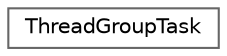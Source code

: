 digraph "Graphical Class Hierarchy"
{
 // LATEX_PDF_SIZE
  bgcolor="transparent";
  edge [fontname=Helvetica,fontsize=10,labelfontname=Helvetica,labelfontsize=10];
  node [fontname=Helvetica,fontsize=10,shape=box,height=0.2,width=0.4];
  rankdir="LR";
  Node0 [id="Node000000",label="ThreadGroupTask",height=0.2,width=0.4,color="grey40", fillcolor="white", style="filled",URL="$class_thread_group_task.html",tooltip=" "];
}
